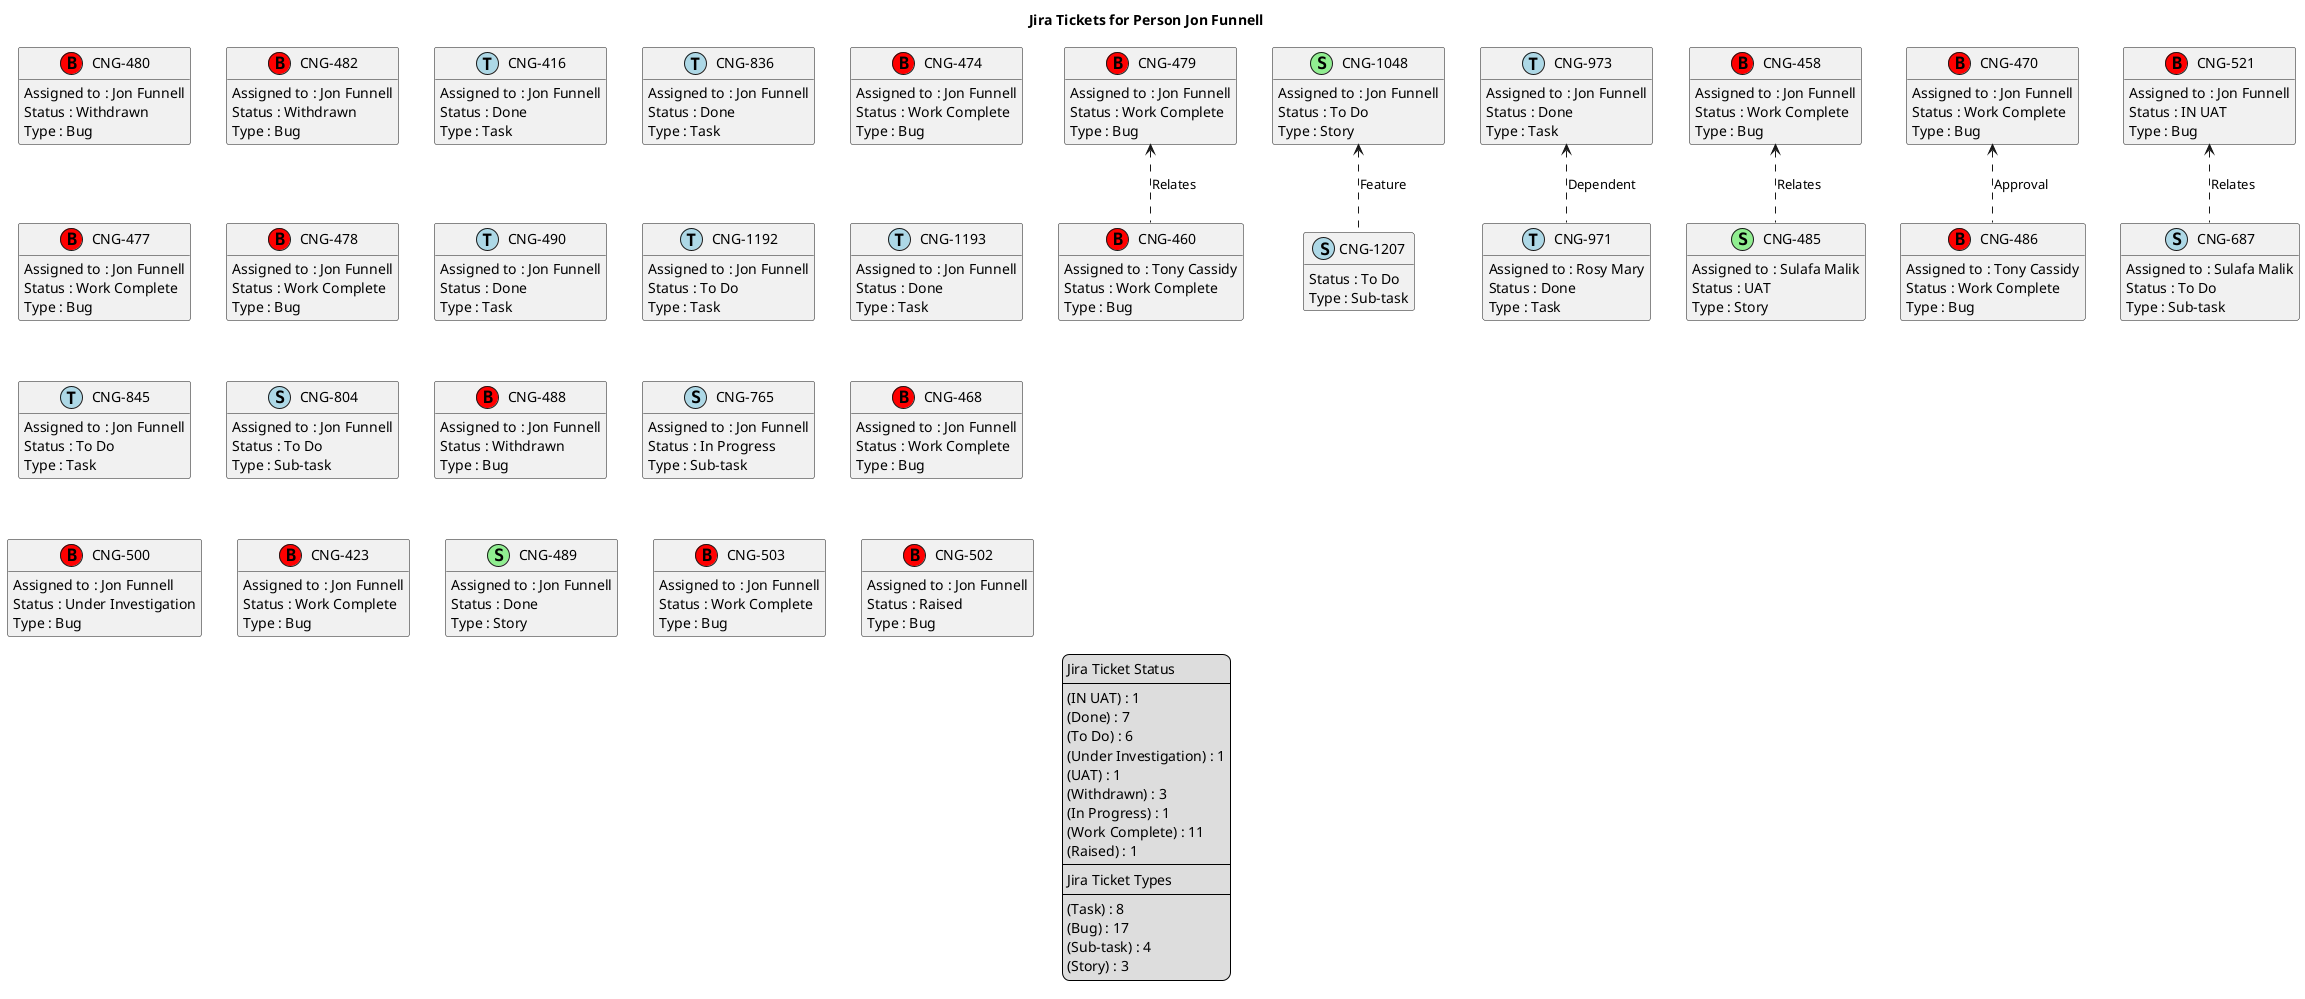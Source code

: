 @startuml
'https://plantuml.com/class-diagram

' GENERATE CLASS DIAGRAM ===========
' Generated at    : Fri Apr 19 14:50:29 CEST 2024

title Jira Tickets for Person Jon Funnell
hide empty members

legend
Jira Ticket Status
----
(IN UAT) : 1
(Done) : 7
(To Do) : 6
(Under Investigation) : 1
(UAT) : 1
(Withdrawn) : 3
(In Progress) : 1
(Work Complete) : 11
(Raised) : 1
----
Jira Ticket Types
----
(Task) : 8
(Bug) : 17
(Sub-task) : 4
(Story) : 3
end legend


' Tickets =======
class "CNG-480" << (B,red) >> {
  Assigned to : Jon Funnell
  Status : Withdrawn
  Type : Bug
}

class "CNG-482" << (B,red) >> {
  Assigned to : Jon Funnell
  Status : Withdrawn
  Type : Bug
}

class "CNG-460" << (B,red) >> {
  Assigned to : Tony Cassidy
  Status : Work Complete
  Type : Bug
}

class "CNG-416" << (T,lightblue) >> {
  Assigned to : Jon Funnell
  Status : Done
  Type : Task
}

class "CNG-836" << (T,lightblue) >> {
  Assigned to : Jon Funnell
  Status : Done
  Type : Task
}

class "CNG-1207" << (S,lightblue) >> {
  Status : To Do
  Type : Sub-task
}

class "CNG-474" << (B,red) >> {
  Assigned to : Jon Funnell
  Status : Work Complete
  Type : Bug
}

class "CNG-1048" << (S,lightgreen) >> {
  Assigned to : Jon Funnell
  Status : To Do
  Type : Story
}

class "CNG-477" << (B,red) >> {
  Assigned to : Jon Funnell
  Status : Work Complete
  Type : Bug
}

class "CNG-971" << (T,lightblue) >> {
  Assigned to : Rosy Mary
  Status : Done
  Type : Task
}

class "CNG-479" << (B,red) >> {
  Assigned to : Jon Funnell
  Status : Work Complete
  Type : Bug
}

class "CNG-973" << (T,lightblue) >> {
  Assigned to : Jon Funnell
  Status : Done
  Type : Task
}

class "CNG-478" << (B,red) >> {
  Assigned to : Jon Funnell
  Status : Work Complete
  Type : Bug
}

class "CNG-458" << (B,red) >> {
  Assigned to : Jon Funnell
  Status : Work Complete
  Type : Bug
}

class "CNG-490" << (T,lightblue) >> {
  Assigned to : Jon Funnell
  Status : Done
  Type : Task
}

class "CNG-1192" << (T,lightblue) >> {
  Assigned to : Jon Funnell
  Status : To Do
  Type : Task
}

class "CNG-470" << (B,red) >> {
  Assigned to : Jon Funnell
  Status : Work Complete
  Type : Bug
}

class "CNG-1193" << (T,lightblue) >> {
  Assigned to : Jon Funnell
  Status : Done
  Type : Task
}

class "CNG-845" << (T,lightblue) >> {
  Assigned to : Jon Funnell
  Status : To Do
  Type : Task
}

class "CNG-804" << (S,lightblue) >> {
  Assigned to : Jon Funnell
  Status : To Do
  Type : Sub-task
}

class "CNG-486" << (B,red) >> {
  Assigned to : Tony Cassidy
  Status : Work Complete
  Type : Bug
}

class "CNG-485" << (S,lightgreen) >> {
  Assigned to : Sulafa Malik
  Status : UAT
  Type : Story
}

class "CNG-521" << (B,red) >> {
  Assigned to : Jon Funnell
  Status : IN UAT
  Type : Bug
}

class "CNG-488" << (B,red) >> {
  Assigned to : Jon Funnell
  Status : Withdrawn
  Type : Bug
}

class "CNG-765" << (S,lightblue) >> {
  Assigned to : Jon Funnell
  Status : In Progress
  Type : Sub-task
}

class "CNG-468" << (B,red) >> {
  Assigned to : Jon Funnell
  Status : Work Complete
  Type : Bug
}

class "CNG-687" << (S,lightblue) >> {
  Assigned to : Sulafa Malik
  Status : To Do
  Type : Sub-task
}

class "CNG-500" << (B,red) >> {
  Assigned to : Jon Funnell
  Status : Under Investigation
  Type : Bug
}

class "CNG-423" << (B,red) >> {
  Assigned to : Jon Funnell
  Status : Work Complete
  Type : Bug
}

class "CNG-489" << (S,lightgreen) >> {
  Assigned to : Jon Funnell
  Status : Done
  Type : Story
}

class "CNG-503" << (B,red) >> {
  Assigned to : Jon Funnell
  Status : Work Complete
  Type : Bug
}

class "CNG-502" << (B,red) >> {
  Assigned to : Jon Funnell
  Status : Raised
  Type : Bug
}



' Links =======
"CNG-521" <.. "CNG-687" : Relates
"CNG-973" <.. "CNG-971" : Dependent
"CNG-1048" <.. "CNG-1207" : Feature
"CNG-458" <.. "CNG-485" : Relates
"CNG-470" <.. "CNG-486" : Approval
"CNG-479" <.. "CNG-460" : Relates


@enduml
